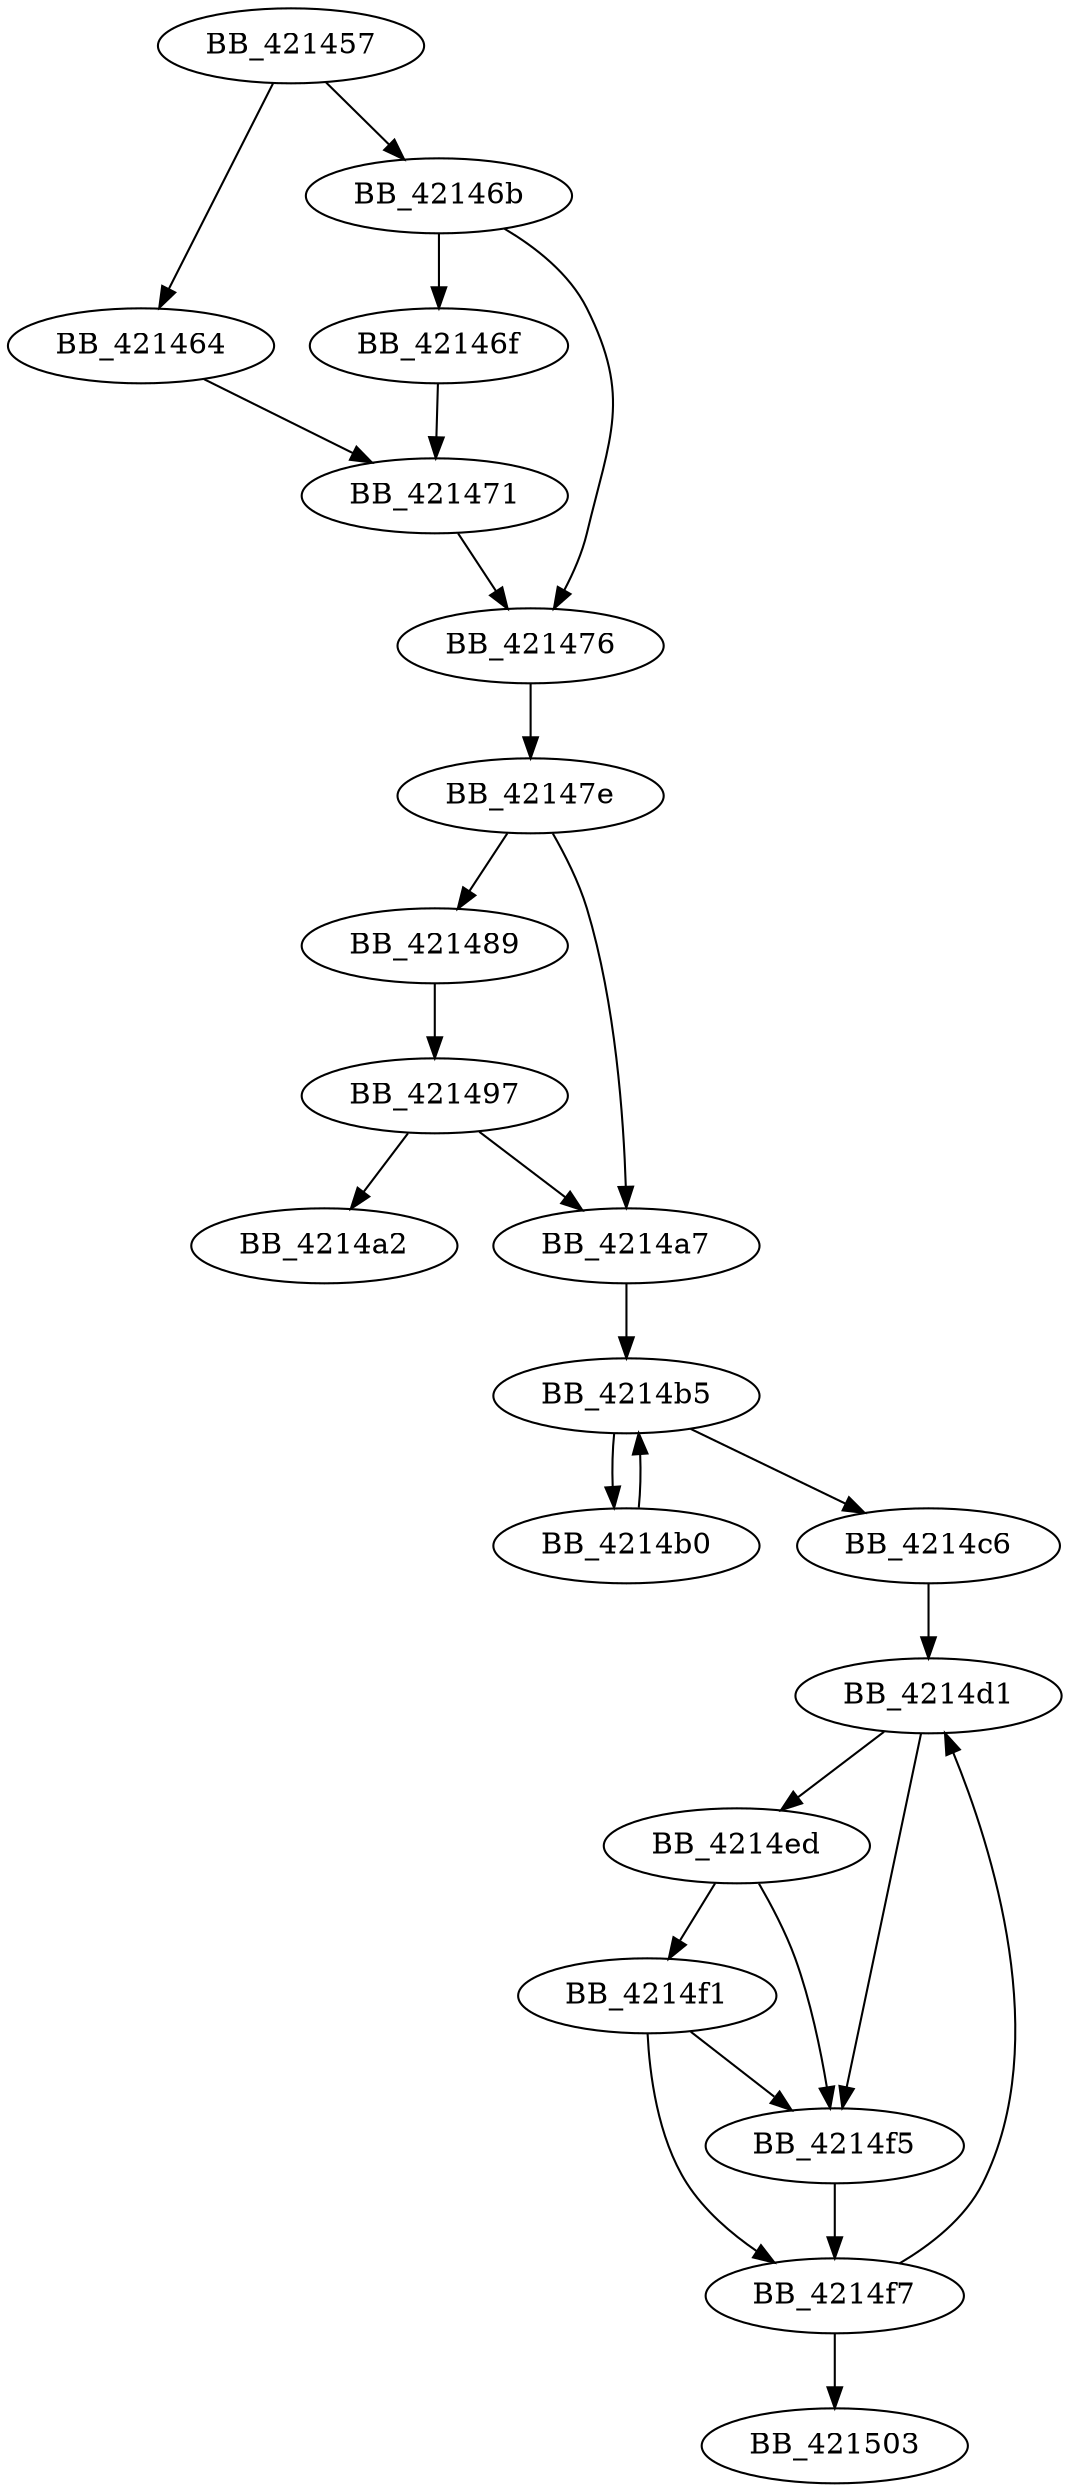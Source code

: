 DiGraph ___initstdio{
BB_421457->BB_421464
BB_421457->BB_42146b
BB_421464->BB_421471
BB_42146b->BB_42146f
BB_42146b->BB_421476
BB_42146f->BB_421471
BB_421471->BB_421476
BB_421476->BB_42147e
BB_42147e->BB_421489
BB_42147e->BB_4214a7
BB_421489->BB_421497
BB_421497->BB_4214a2
BB_421497->BB_4214a7
BB_4214a7->BB_4214b5
BB_4214b0->BB_4214b5
BB_4214b5->BB_4214b0
BB_4214b5->BB_4214c6
BB_4214c6->BB_4214d1
BB_4214d1->BB_4214ed
BB_4214d1->BB_4214f5
BB_4214ed->BB_4214f1
BB_4214ed->BB_4214f5
BB_4214f1->BB_4214f5
BB_4214f1->BB_4214f7
BB_4214f5->BB_4214f7
BB_4214f7->BB_4214d1
BB_4214f7->BB_421503
}
